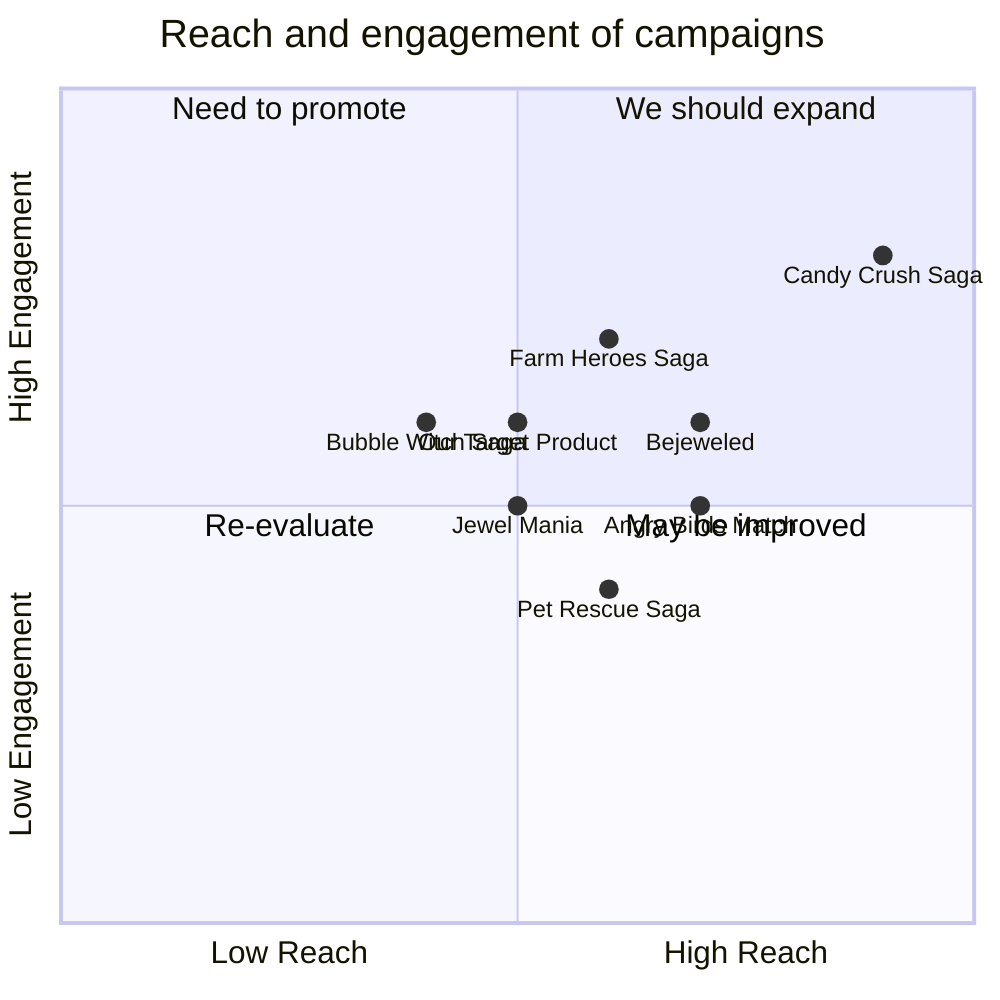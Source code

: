 quadrantChart
    title Reach and engagement of campaigns
    x-axis Low Reach --> High Reach
    y-axis Low Engagement --> High Engagement
    quadrant-1 We should expand
    quadrant-2 Need to promote
    quadrant-3 Re-evaluate
    quadrant-4 May be improved
    "Candy Crush Saga": [0.9, 0.8]
    "Bejeweled": [0.7, 0.6]
    "Farm Heroes Saga": [0.6, 0.7]
    "Jewel Mania": [0.5, 0.5]
    "Bubble Witch Saga": [0.4, 0.6]
    "Pet Rescue Saga": [0.6, 0.4]
    "Angry Birds Match": [0.7, 0.5]
    "Our Target Product": [0.5, 0.6]